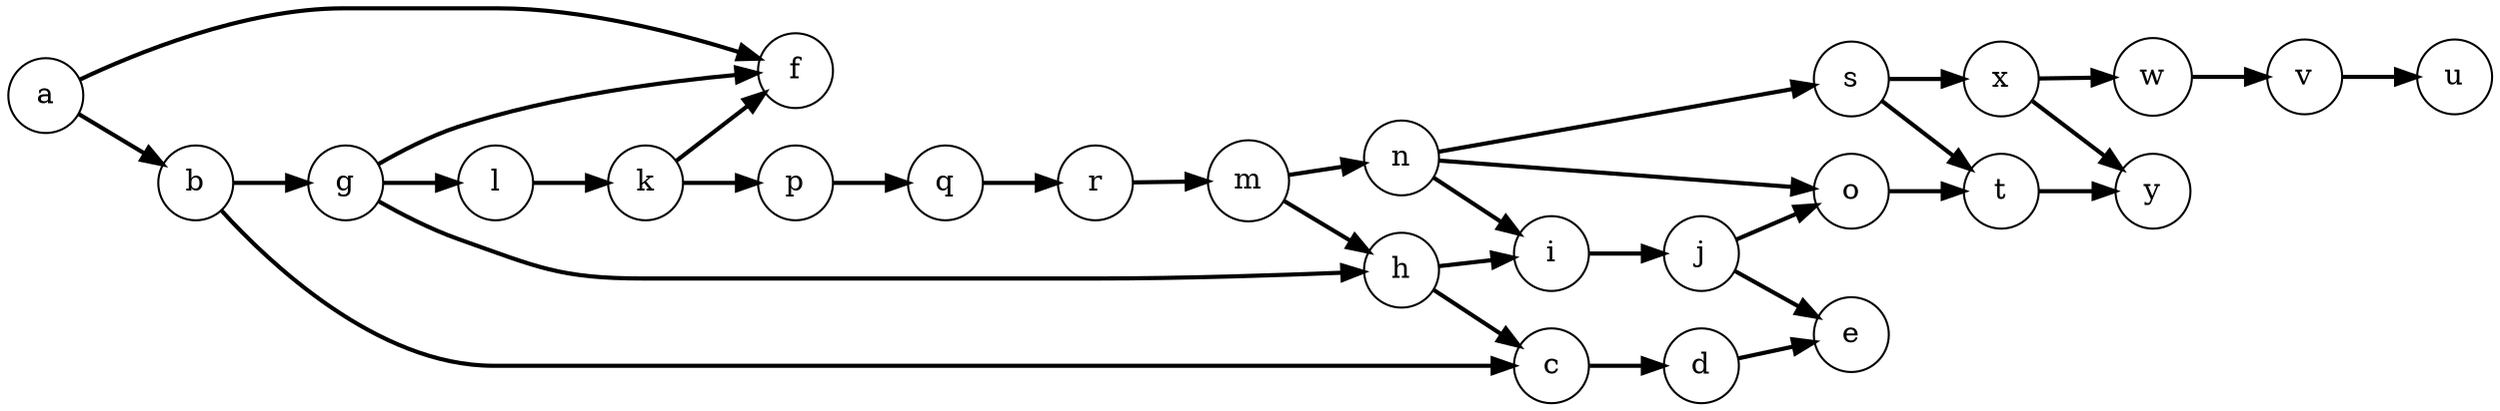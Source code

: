 digraph g {
	rankdir = LR;	node[shape=circle style=filled];
	a[name="a", fillcolor="white"];
	b[name="b", fillcolor="white"];
	c[name="c", fillcolor="white"];
	d[name="d", fillcolor="white"];
	e[name="e", fillcolor="white"];
	g[name="g", fillcolor="white"];
	f[name="f", fillcolor="white"];
	h[name="h", fillcolor="white"];
	i[name="i", fillcolor="white"];
	j[name="j", fillcolor="white"];
	l[name="l", fillcolor="white"];
	k[name="k", fillcolor="white"];
	m[name="m", fillcolor="white"];
	n[name="n", fillcolor="white"];
	o[name="o", fillcolor="white"];
	p[name="p", fillcolor="white"];
	q[name="q", fillcolor="white"];
	r[name="r", fillcolor="white"];
	s[name="s", fillcolor="white"];
	t[name="t", fillcolor="white"];
	v[name="v", fillcolor="white"];
	u[name="u", fillcolor="white"];
	w[name="w", fillcolor="white"];
	x[name="x", fillcolor="white"];
	y[name="y", fillcolor="white"];

	edge[dir = forward];
	a -> b[penwidth=2, color="black"];
	a -> f[penwidth=2, color="black"];
	b -> c[penwidth=2, color="black"];
	b -> g[penwidth=2, color="black"];
	c -> d[penwidth=2, color="black"];
	d -> e[penwidth=2, color="black"];
	g -> f[penwidth=2, color="black"];
	g -> h[penwidth=2, color="black"];
	g -> l[penwidth=2, color="black"];
	h -> i[penwidth=2, color="black"];
	h -> c[penwidth=2, color="black"];
	i -> j[penwidth=2, color="black"];
	j -> e[penwidth=2, color="black"];
	j -> o[penwidth=2, color="black"];
	l -> k[penwidth=2, color="black"];
	k -> f[penwidth=2, color="black"];
	k -> p[penwidth=2, color="black"];
	m -> n[penwidth=2, color="black"];
	m -> h[penwidth=2, color="black"];
	n -> o[penwidth=2, color="black"];
	n -> i[penwidth=2, color="black"];
	n -> s[penwidth=2, color="black"];
	o -> t[penwidth=2, color="black"];
	p -> q[penwidth=2, color="black"];
	q -> r[penwidth=2, color="black"];
	r -> m[penwidth=2, color="black"];
	s -> t[penwidth=2, color="black"];
	s -> x[penwidth=2, color="black"];
	t -> y[penwidth=2, color="black"];
	v -> u[penwidth=2, color="black"];
	w -> v[penwidth=2, color="black"];
	x -> w[penwidth=2, color="black"];
	x -> y[penwidth=2, color="black"];
}

